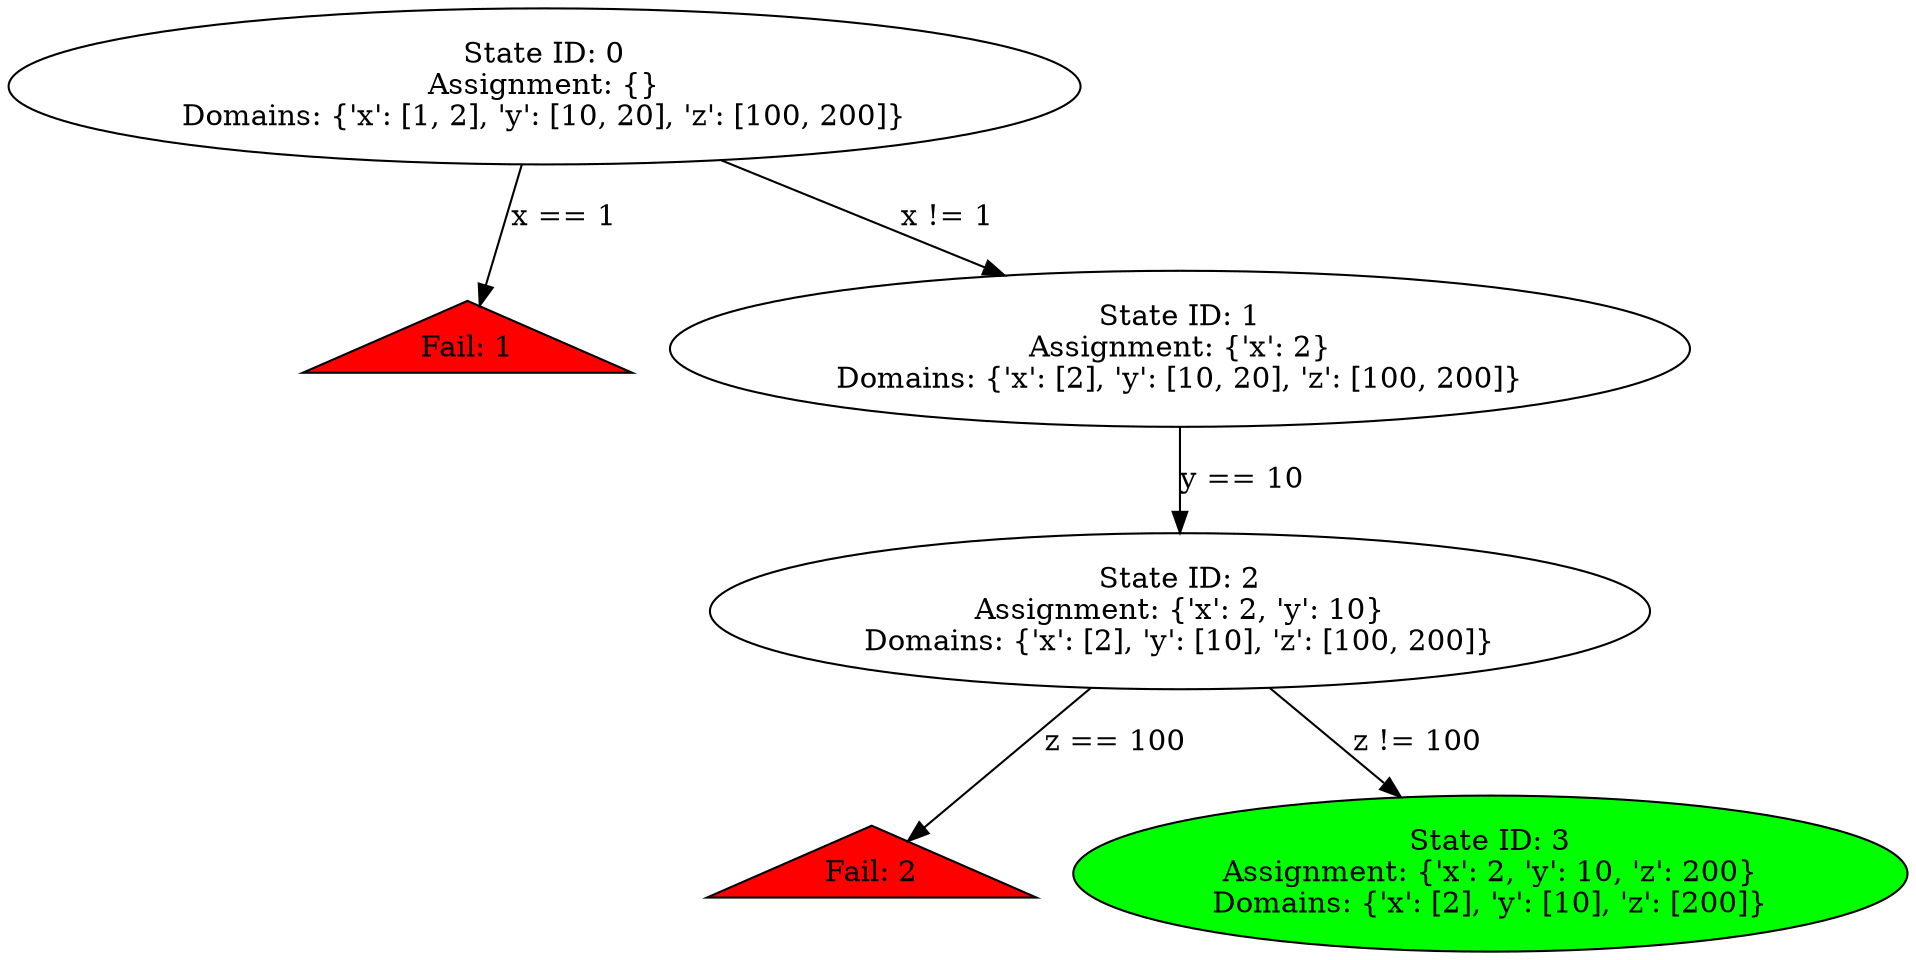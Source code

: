 digraph G {
spline=line;
1 [label="Fail: 1" shape=triangle style=filled fillcolor=red];
"State ID: 0
Assignment: {}
Domains: {'x': [1, 2], 'y': [10, 20], 'z': [100, 200]}" -> 1 [label="x == 1"];
"State ID: 0
Assignment: {}
Domains: {'x': [1, 2], 'y': [10, 20], 'z': [100, 200]}" -> "State ID: 1
Assignment: {'x': 2}
Domains: {'x': [2], 'y': [10, 20], 'z': [100, 200]}" [label="x != 1"];
"State ID: 1
Assignment: {'x': 2}
Domains: {'x': [2], 'y': [10, 20], 'z': [100, 200]}" -> "State ID: 2
Assignment: {'x': 2, 'y': 10}
Domains: {'x': [2], 'y': [10], 'z': [100, 200]}" [label="y == 10"];
4 [label="Fail: 2" shape=triangle style=filled fillcolor=red];
"State ID: 2
Assignment: {'x': 2, 'y': 10}
Domains: {'x': [2], 'y': [10], 'z': [100, 200]}" -> 4 [label="z == 100"];
"State ID: 2
Assignment: {'x': 2, 'y': 10}
Domains: {'x': [2], 'y': [10], 'z': [100, 200]}" -> "State ID: 3
Assignment: {'x': 2, 'y': 10, 'z': 200}
Domains: {'x': [2], 'y': [10], 'z': [200]}" [label="z != 100"];
"State ID: 3
Assignment: {'x': 2, 'y': 10, 'z': 200}
Domains: {'x': [2], 'y': [10], 'z': [200]}" [style=filled fillcolor=green];
}